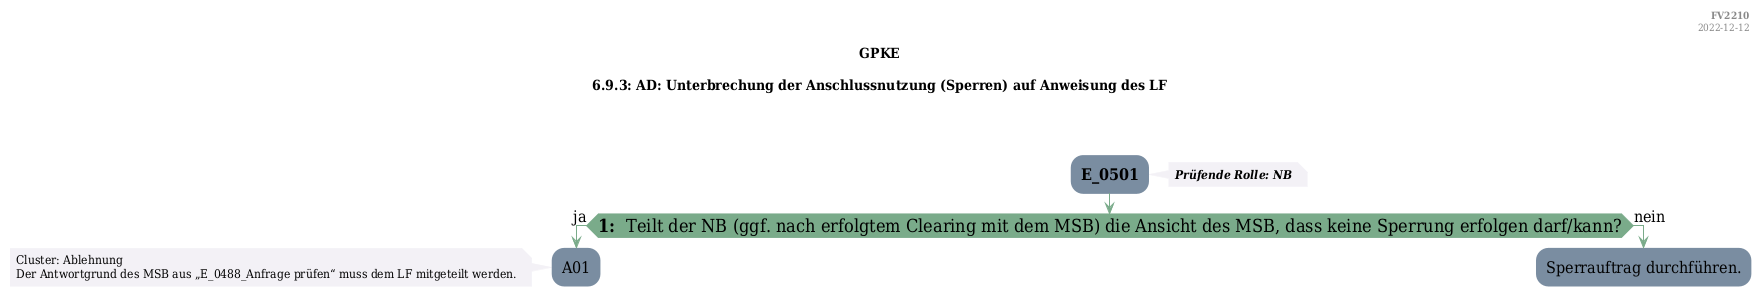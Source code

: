 @startuml
skinparam Shadowing false
skinparam NoteBorderColor #f3f1f6
skinparam NoteBackgroundColor #f3f1f6
skinparam NoteFontSize 12
skinparam ActivityBorderColor none
skinparam ActivityBackgroundColor #7a8da1
skinparam ActivityFontSize 16
skinparam ArrowColor #7aab8a
skinparam ArrowFontSize 16
skinparam ActivityDiamondBackgroundColor #7aab8a
skinparam ActivityDiamondBorderColor #7aab8a
skinparam ActivityDiamondFontSize 18
skinparam defaultFontName DejaVu Serif Condensed
skinparam ActivityEndColor #669580

header
<b>FV2210
2022-12-12
endheader

title
GPKE

6.9.3: AD: Unterbrechung der Anschlussnutzung (Sperren) auf Anweisung des LF



end title
:<b>E_0501</b>;
note right
<b><i>Prüfende Rolle: NB
end note

if (<b>1: </b> Teilt der NB (ggf. nach erfolgtem Clearing mit dem MSB&#41; die Ansicht des MSB, dass keine Sperrung erfolgen darf/kann?) then (ja)
    :A01;
    note left
        Cluster: Ablehnung
        Der Antwortgrund des MSB aus „E_0488_Anfrage prüfen“ muss dem LF mitgeteilt werden.
    endnote
    kill;
else (nein)
    :Sperrauftrag durchführen.;
    kill;
endif

@enduml
